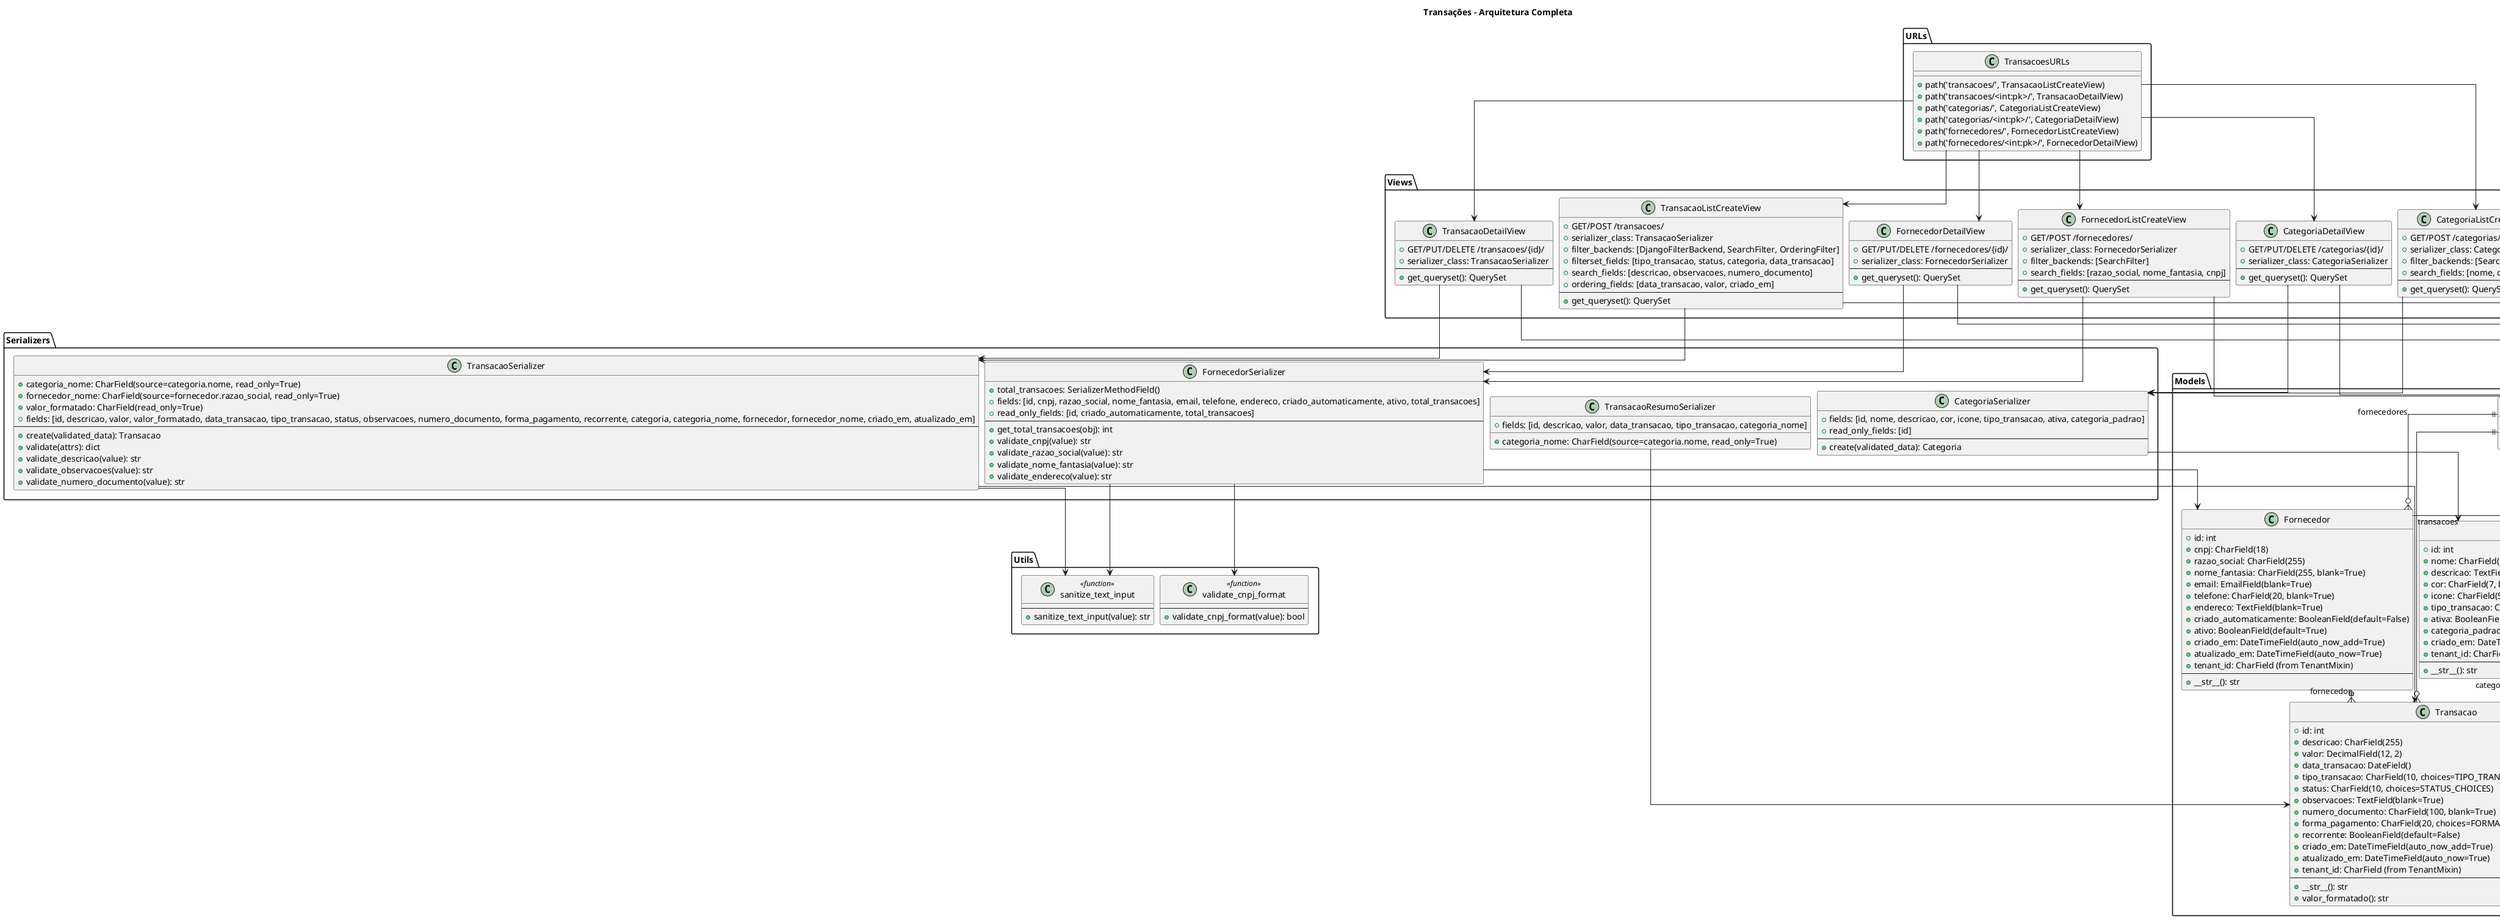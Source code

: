 @startuml transacoes_complete
!define DIRECTION left to right direction
title Transações - Arquitetura Completa

skinparam linetype ortho
skinparam nodesep 10
skinparam ranksep 20

package "URLs" {
  class TransacoesURLs {
    +path('transacoes/', TransacaoListCreateView)
    +path('transacoes/<int:pk>/', TransacaoDetailView)
    +path('categorias/', CategoriaListCreateView)
    +path('categorias/<int:pk>/', CategoriaDetailView)
    +path('fornecedores/', FornecedorListCreateView)
    +path('fornecedores/<int:pk>/', FornecedorDetailView)
  }
}

package "Views" {
  class TransacaoListCreateView {
    +GET/POST /transacoes/
    +serializer_class: TransacaoSerializer
    +filter_backends: [DjangoFilterBackend, SearchFilter, OrderingFilter]
    +filterset_fields: [tipo_transacao, status, categoria, data_transacao]
    +search_fields: [descricao, observacoes, numero_documento]
    +ordering_fields: [data_transacao, valor, criado_em]
    --
    +get_queryset(): QuerySet
  }
  
  class TransacaoDetailView {
    +GET/PUT/DELETE /transacoes/{id}/
    +serializer_class: TransacaoSerializer
    --
    +get_queryset(): QuerySet
  }
  
  class CategoriaListCreateView {
    +GET/POST /categorias/
    +serializer_class: CategoriaSerializer
    +filter_backends: [SearchFilter]
    +search_fields: [nome, descricao]
    --
    +get_queryset(): QuerySet
  }
  
  class CategoriaDetailView {
    +GET/PUT/DELETE /categorias/{id}/
    +serializer_class: CategoriaSerializer
    --
    +get_queryset(): QuerySet
  }
  
  class FornecedorListCreateView {
    +GET/POST /fornecedores/
    +serializer_class: FornecedorSerializer
    +filter_backends: [SearchFilter]
    +search_fields: [razao_social, nome_fantasia, cnpj]
    --
    +get_queryset(): QuerySet
  }
  
  class FornecedorDetailView {
    +GET/PUT/DELETE /fornecedores/{id}/
    +serializer_class: FornecedorSerializer
    --
    +get_queryset(): QuerySet
  }
}

package "Serializers" {
  class TransacaoSerializer {
    +categoria_nome: CharField(source=categoria.nome, read_only=True)
    +fornecedor_nome: CharField(source=fornecedor.razao_social, read_only=True)
    +valor_formatado: CharField(read_only=True)
    +fields: [id, descricao, valor, valor_formatado, data_transacao, tipo_transacao, status, observacoes, numero_documento, forma_pagamento, recorrente, categoria, categoria_nome, fornecedor, fornecedor_nome, criado_em, atualizado_em]
    --
    +create(validated_data): Transacao
    +validate(attrs): dict
    +validate_descricao(value): str
    +validate_observacoes(value): str
    +validate_numero_documento(value): str
  }
  
  class CategoriaSerializer {
    +fields: [id, nome, descricao, cor, icone, tipo_transacao, ativa, categoria_padrao]
    +read_only_fields: [id]
    --
    +create(validated_data): Categoria
  }
  
  class FornecedorSerializer {
    +total_transacoes: SerializerMethodField()
    +fields: [id, cnpj, razao_social, nome_fantasia, email, telefone, endereco, criado_automaticamente, ativo, total_transacoes]
    +read_only_fields: [id, criado_automaticamente, total_transacoes]
    --
    +get_total_transacoes(obj): int
    +validate_cnpj(value): str
    +validate_razao_social(value): str
    +validate_nome_fantasia(value): str
    +validate_endereco(value): str
  }
  
  class TransacaoResumoSerializer {
    +categoria_nome: CharField(source=categoria.nome, read_only=True)
    +fields: [id, descricao, valor, data_transacao, tipo_transacao, categoria_nome]
  }
}

package "Models" {
  class Transacao {
    +id: int
    +descricao: CharField(255)
    +valor: DecimalField(12, 2)
    +data_transacao: DateField()
    +tipo_transacao: CharField(10, choices=TIPO_TRANSACAO_CHOICES)
    +status: CharField(10, choices=STATUS_CHOICES)
    +observacoes: TextField(blank=True)
    +numero_documento: CharField(100, blank=True)
    +forma_pagamento: CharField(20, choices=FORMA_PAGAMENTO_CHOICES)
    +recorrente: BooleanField(default=False)
    +criado_em: DateTimeField(auto_now_add=True)
    +atualizado_em: DateTimeField(auto_now=True)
    +tenant_id: CharField (from TenantMixin)
    --
    +__str__(): str
    +valor_formatado(): str
  }
  
  class Categoria {
    +id: int
    +nome: CharField(100)
    +descricao: TextField(blank=True)
    +cor: CharField(7, blank=True)
    +icone: CharField(50, blank=True)
    +tipo_transacao: CharField(10, choices=TIPO_TRANSACAO_CHOICES)
    +ativa: BooleanField(default=True)
    +categoria_padrao: BooleanField(default=False)
    +criado_em: DateTimeField(auto_now_add=True)
    +tenant_id: CharField (from TenantMixin)
    --
    +__str__(): str
  }
  
  class Fornecedor {
    +id: int
    +cnpj: CharField(18)
    +razao_social: CharField(255)
    +nome_fantasia: CharField(255, blank=True)
    +email: EmailField(blank=True)
    +telefone: CharField(20, blank=True)
    +endereco: TextField(blank=True)
    +criado_automaticamente: BooleanField(default=False)
    +ativo: BooleanField(default=True)
    +criado_em: DateTimeField(auto_now_add=True)
    +atualizado_em: DateTimeField(auto_now=True)
    +tenant_id: CharField (from TenantMixin)
    --
    +__str__(): str
  }
  
  class Empresa {
    +id: int
    +razao_social: CharField(255)
  }
}

package "Mixins" {
  class TenantMixin {
    +tenant_id: CharField
    --
    +get_queryset(): QuerySet
    +save(): void
  }
  
  class TenantViewMixin {
    --
    +get_queryset(): QuerySet
    +get_tenant_id(): str
    +filter_by_tenant(): QuerySet
  }
}

package "Utils" {
  class "sanitize_text_input" <<function>> {
    --
    +sanitize_text_input(value): str
  }
  
  class "validate_cnpj_format" <<function>> {
    --
    +validate_cnpj_format(value): bool
  }
}

' Relacionamentos URLs -> Views
TransacoesURLs --> TransacaoListCreateView
TransacoesURLs --> TransacaoDetailView
TransacoesURLs --> CategoriaListCreateView
TransacoesURLs --> CategoriaDetailView
TransacoesURLs --> FornecedorListCreateView
TransacoesURLs --> FornecedorDetailView

' Relacionamentos Views -> Serializers
TransacaoListCreateView --> TransacaoSerializer
TransacaoDetailView --> TransacaoSerializer
CategoriaListCreateView --> CategoriaSerializer
CategoriaDetailView --> CategoriaSerializer
FornecedorListCreateView --> FornecedorSerializer
FornecedorDetailView --> FornecedorSerializer

' Relacionamentos Views -> Mixins
TransacaoListCreateView --> TenantViewMixin
TransacaoDetailView --> TenantViewMixin
CategoriaListCreateView --> TenantViewMixin
CategoriaDetailView --> TenantViewMixin
FornecedorListCreateView --> TenantViewMixin
FornecedorDetailView --> TenantViewMixin

' Relacionamentos Serializers -> Models
TransacaoSerializer --> Transacao
CategoriaSerializer --> Categoria
FornecedorSerializer --> Fornecedor
TransacaoResumoSerializer --> Transacao

' Relacionamentos Serializers -> Utils
TransacaoSerializer --> sanitize_text_input
FornecedorSerializer --> sanitize_text_input
FornecedorSerializer --> validate_cnpj_format

' Relacionamentos Models -> Mixins
TenantMixin <|-- Transacao
TenantMixin <|-- Categoria
TenantMixin <|-- Fornecedor

' Relacionamentos entre Models
Empresa ||--o{ Transacao : transacoes
Empresa ||--o{ Categoria : categorias
Empresa ||--o{ Fornecedor : fornecedores
Categoria ||--o{ Transacao : categoria
Fornecedor ||--o{ Transacao : fornecedor
@enduml